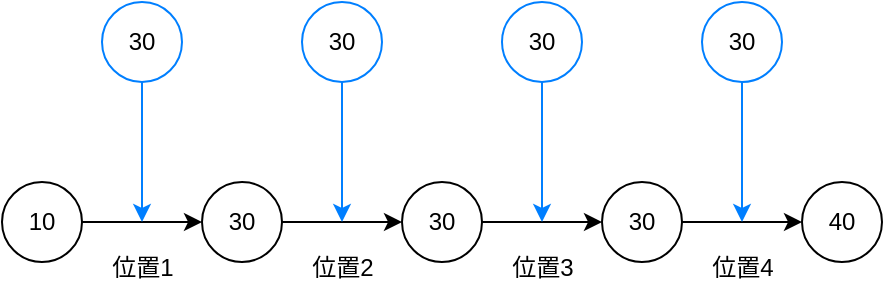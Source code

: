 <mxfile version="24.0.2" type="device">
  <diagram name="Page-1" id="0YXn6rGNmVyl3grcL1lh">
    <mxGraphModel dx="882" dy="524" grid="0" gridSize="10" guides="1" tooltips="1" connect="1" arrows="1" fold="1" page="0" pageScale="1" pageWidth="827" pageHeight="1169" math="0" shadow="0">
      <root>
        <mxCell id="0" />
        <mxCell id="1" parent="0" />
        <mxCell id="9RiJxgSjbMjk29ciKqk3-11" style="edgeStyle=orthogonalEdgeStyle;rounded=0;orthogonalLoop=1;jettySize=auto;html=1;entryX=0;entryY=0.5;entryDx=0;entryDy=0;" edge="1" parent="1" source="9RiJxgSjbMjk29ciKqk3-1" target="9RiJxgSjbMjk29ciKqk3-2">
          <mxGeometry relative="1" as="geometry" />
        </mxCell>
        <mxCell id="9RiJxgSjbMjk29ciKqk3-1" value="10" style="ellipse;whiteSpace=wrap;html=1;aspect=fixed;" vertex="1" parent="1">
          <mxGeometry x="150" y="330" width="40" height="40" as="geometry" />
        </mxCell>
        <mxCell id="9RiJxgSjbMjk29ciKqk3-12" style="edgeStyle=orthogonalEdgeStyle;rounded=0;orthogonalLoop=1;jettySize=auto;html=1;exitX=1;exitY=0.5;exitDx=0;exitDy=0;entryX=0;entryY=0.5;entryDx=0;entryDy=0;" edge="1" parent="1" source="9RiJxgSjbMjk29ciKqk3-2" target="9RiJxgSjbMjk29ciKqk3-3">
          <mxGeometry relative="1" as="geometry" />
        </mxCell>
        <mxCell id="9RiJxgSjbMjk29ciKqk3-2" value="30" style="ellipse;whiteSpace=wrap;html=1;aspect=fixed;" vertex="1" parent="1">
          <mxGeometry x="250" y="330" width="40" height="40" as="geometry" />
        </mxCell>
        <mxCell id="9RiJxgSjbMjk29ciKqk3-13" style="edgeStyle=orthogonalEdgeStyle;rounded=0;orthogonalLoop=1;jettySize=auto;html=1;exitX=1;exitY=0.5;exitDx=0;exitDy=0;entryX=0;entryY=0.5;entryDx=0;entryDy=0;" edge="1" parent="1" source="9RiJxgSjbMjk29ciKqk3-3" target="9RiJxgSjbMjk29ciKqk3-4">
          <mxGeometry relative="1" as="geometry" />
        </mxCell>
        <mxCell id="9RiJxgSjbMjk29ciKqk3-3" value="30" style="ellipse;whiteSpace=wrap;html=1;aspect=fixed;" vertex="1" parent="1">
          <mxGeometry x="350" y="330" width="40" height="40" as="geometry" />
        </mxCell>
        <mxCell id="9RiJxgSjbMjk29ciKqk3-14" style="edgeStyle=orthogonalEdgeStyle;rounded=0;orthogonalLoop=1;jettySize=auto;html=1;exitX=1;exitY=0.5;exitDx=0;exitDy=0;entryX=0;entryY=0.5;entryDx=0;entryDy=0;" edge="1" parent="1" source="9RiJxgSjbMjk29ciKqk3-4" target="9RiJxgSjbMjk29ciKqk3-5">
          <mxGeometry relative="1" as="geometry" />
        </mxCell>
        <mxCell id="9RiJxgSjbMjk29ciKqk3-4" value="30" style="ellipse;whiteSpace=wrap;html=1;aspect=fixed;" vertex="1" parent="1">
          <mxGeometry x="450" y="330" width="40" height="40" as="geometry" />
        </mxCell>
        <mxCell id="9RiJxgSjbMjk29ciKqk3-5" value="40" style="ellipse;whiteSpace=wrap;html=1;aspect=fixed;" vertex="1" parent="1">
          <mxGeometry x="550" y="330" width="40" height="40" as="geometry" />
        </mxCell>
        <mxCell id="9RiJxgSjbMjk29ciKqk3-8" value="30" style="ellipse;whiteSpace=wrap;html=1;aspect=fixed;strokeColor=#007FFF;" vertex="1" parent="1">
          <mxGeometry x="200" y="240" width="40" height="40" as="geometry" />
        </mxCell>
        <mxCell id="9RiJxgSjbMjk29ciKqk3-10" value="" style="endArrow=classic;html=1;rounded=0;exitX=0.5;exitY=1;exitDx=0;exitDy=0;strokeColor=#007FFF;" edge="1" parent="1" source="9RiJxgSjbMjk29ciKqk3-8">
          <mxGeometry width="50" height="50" relative="1" as="geometry">
            <mxPoint x="240" y="470" as="sourcePoint" />
            <mxPoint x="220" y="350" as="targetPoint" />
          </mxGeometry>
        </mxCell>
        <mxCell id="9RiJxgSjbMjk29ciKqk3-16" style="edgeStyle=orthogonalEdgeStyle;rounded=0;orthogonalLoop=1;jettySize=auto;html=1;strokeColor=#007FFF;" edge="1" parent="1" source="9RiJxgSjbMjk29ciKqk3-15">
          <mxGeometry relative="1" as="geometry">
            <mxPoint x="320" y="350" as="targetPoint" />
          </mxGeometry>
        </mxCell>
        <mxCell id="9RiJxgSjbMjk29ciKqk3-15" value="30" style="ellipse;whiteSpace=wrap;html=1;aspect=fixed;strokeColor=#007FFF;" vertex="1" parent="1">
          <mxGeometry x="300" y="240" width="40" height="40" as="geometry" />
        </mxCell>
        <mxCell id="9RiJxgSjbMjk29ciKqk3-18" style="edgeStyle=orthogonalEdgeStyle;rounded=0;orthogonalLoop=1;jettySize=auto;html=1;strokeColor=#007FFF;" edge="1" parent="1" source="9RiJxgSjbMjk29ciKqk3-17">
          <mxGeometry relative="1" as="geometry">
            <mxPoint x="420" y="350" as="targetPoint" />
          </mxGeometry>
        </mxCell>
        <mxCell id="9RiJxgSjbMjk29ciKqk3-17" value="30" style="ellipse;whiteSpace=wrap;html=1;aspect=fixed;strokeColor=#007FFF;" vertex="1" parent="1">
          <mxGeometry x="400" y="240" width="40" height="40" as="geometry" />
        </mxCell>
        <mxCell id="9RiJxgSjbMjk29ciKqk3-20" style="edgeStyle=orthogonalEdgeStyle;rounded=0;orthogonalLoop=1;jettySize=auto;html=1;strokeColor=#007FFF;" edge="1" parent="1" source="9RiJxgSjbMjk29ciKqk3-19">
          <mxGeometry relative="1" as="geometry">
            <mxPoint x="520" y="350" as="targetPoint" />
          </mxGeometry>
        </mxCell>
        <mxCell id="9RiJxgSjbMjk29ciKqk3-19" value="30" style="ellipse;whiteSpace=wrap;html=1;aspect=fixed;strokeColor=#007FFF;" vertex="1" parent="1">
          <mxGeometry x="500" y="240" width="40" height="40" as="geometry" />
        </mxCell>
        <mxCell id="9RiJxgSjbMjk29ciKqk3-21" value="位置1" style="text;html=1;align=center;verticalAlign=middle;resizable=0;points=[];autosize=1;strokeColor=none;fillColor=none;" vertex="1" parent="1">
          <mxGeometry x="195" y="358" width="50" height="30" as="geometry" />
        </mxCell>
        <mxCell id="9RiJxgSjbMjk29ciKqk3-22" value="位置2" style="text;html=1;align=center;verticalAlign=middle;resizable=0;points=[];autosize=1;strokeColor=none;fillColor=none;" vertex="1" parent="1">
          <mxGeometry x="295" y="358" width="50" height="30" as="geometry" />
        </mxCell>
        <mxCell id="9RiJxgSjbMjk29ciKqk3-23" value="位置3" style="text;html=1;align=center;verticalAlign=middle;resizable=0;points=[];autosize=1;strokeColor=none;fillColor=none;" vertex="1" parent="1">
          <mxGeometry x="395" y="358" width="50" height="30" as="geometry" />
        </mxCell>
        <mxCell id="9RiJxgSjbMjk29ciKqk3-24" value="位置4" style="text;html=1;align=center;verticalAlign=middle;resizable=0;points=[];autosize=1;strokeColor=none;fillColor=none;" vertex="1" parent="1">
          <mxGeometry x="495" y="358" width="50" height="30" as="geometry" />
        </mxCell>
      </root>
    </mxGraphModel>
  </diagram>
</mxfile>
